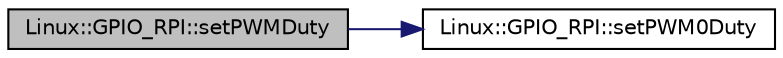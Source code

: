 digraph "Linux::GPIO_RPI::setPWMDuty"
{
 // INTERACTIVE_SVG=YES
  edge [fontname="Helvetica",fontsize="10",labelfontname="Helvetica",labelfontsize="10"];
  node [fontname="Helvetica",fontsize="10",shape=record];
  rankdir="LR";
  Node1 [label="Linux::GPIO_RPI::setPWMDuty",height=0.2,width=0.4,color="black", fillcolor="grey75", style="filled", fontcolor="black"];
  Node1 -> Node2 [color="midnightblue",fontsize="10",style="solid",fontname="Helvetica"];
  Node2 [label="Linux::GPIO_RPI::setPWM0Duty",height=0.2,width=0.4,color="black", fillcolor="white", style="filled",URL="$classLinux_1_1GPIO__RPI.html#a5436ce48829bf3cbcf31831b7be5db12"];
}
